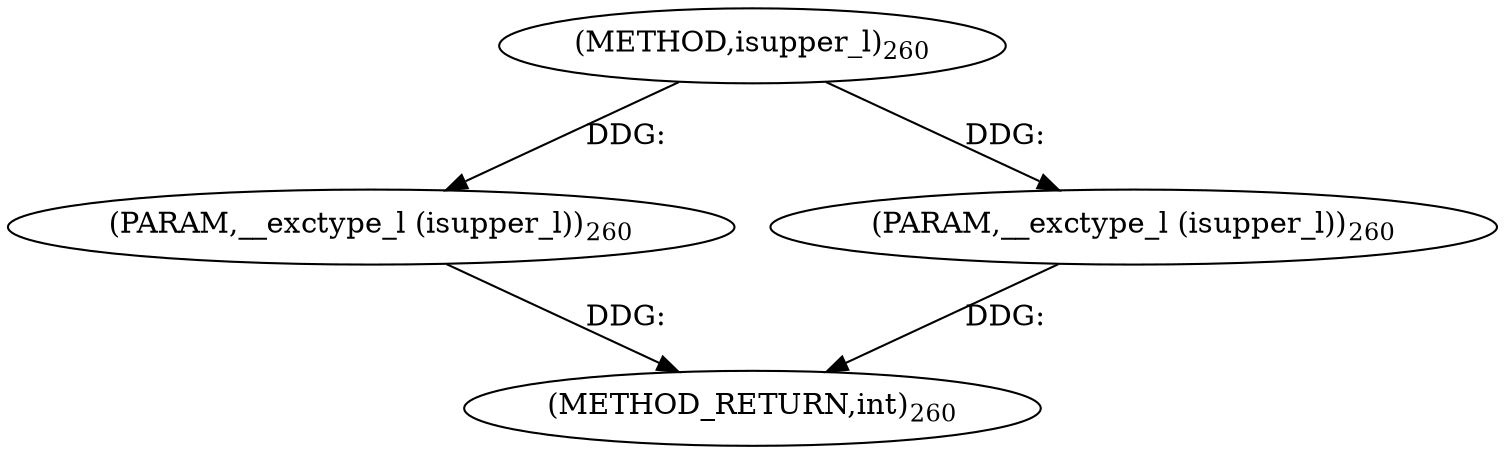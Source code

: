 digraph "isupper_l" {  
"3048" [label = <(METHOD,isupper_l)<SUB>260</SUB>> ]
"3051" [label = <(METHOD_RETURN,int)<SUB>260</SUB>> ]
"3049" [label = <(PARAM,__exctype_l (isupper_l))<SUB>260</SUB>> ]
"3050" [label = <(PARAM,__exctype_l (isupper_l))<SUB>260</SUB>> ]
  "3049" -> "3051"  [ label = "DDG: "] 
  "3050" -> "3051"  [ label = "DDG: "] 
  "3048" -> "3049"  [ label = "DDG: "] 
  "3048" -> "3050"  [ label = "DDG: "] 
}
